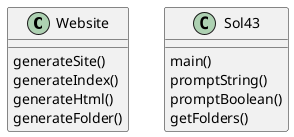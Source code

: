 @startuml
Class Website {
    generateSite()
    generateIndex()
    generateHtml()
    generateFolder()
}
Class Sol43 {
    main()
    promptString()
    promptBoolean()
    getFolders()
}
@enduml